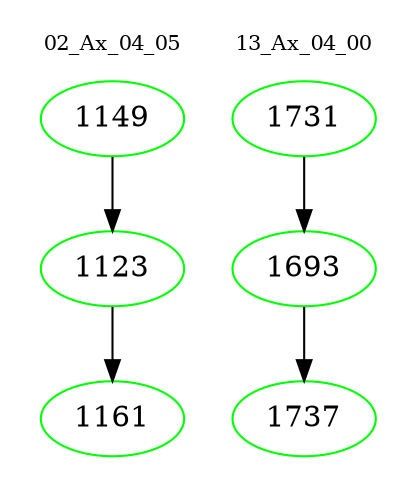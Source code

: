digraph{
subgraph cluster_0 {
color = white
label = "02_Ax_04_05";
fontsize=10;
T0_1149 [label="1149", color="green"]
T0_1149 -> T0_1123 [color="black"]
T0_1123 [label="1123", color="green"]
T0_1123 -> T0_1161 [color="black"]
T0_1161 [label="1161", color="green"]
}
subgraph cluster_1 {
color = white
label = "13_Ax_04_00";
fontsize=10;
T1_1731 [label="1731", color="green"]
T1_1731 -> T1_1693 [color="black"]
T1_1693 [label="1693", color="green"]
T1_1693 -> T1_1737 [color="black"]
T1_1737 [label="1737", color="green"]
}
}
